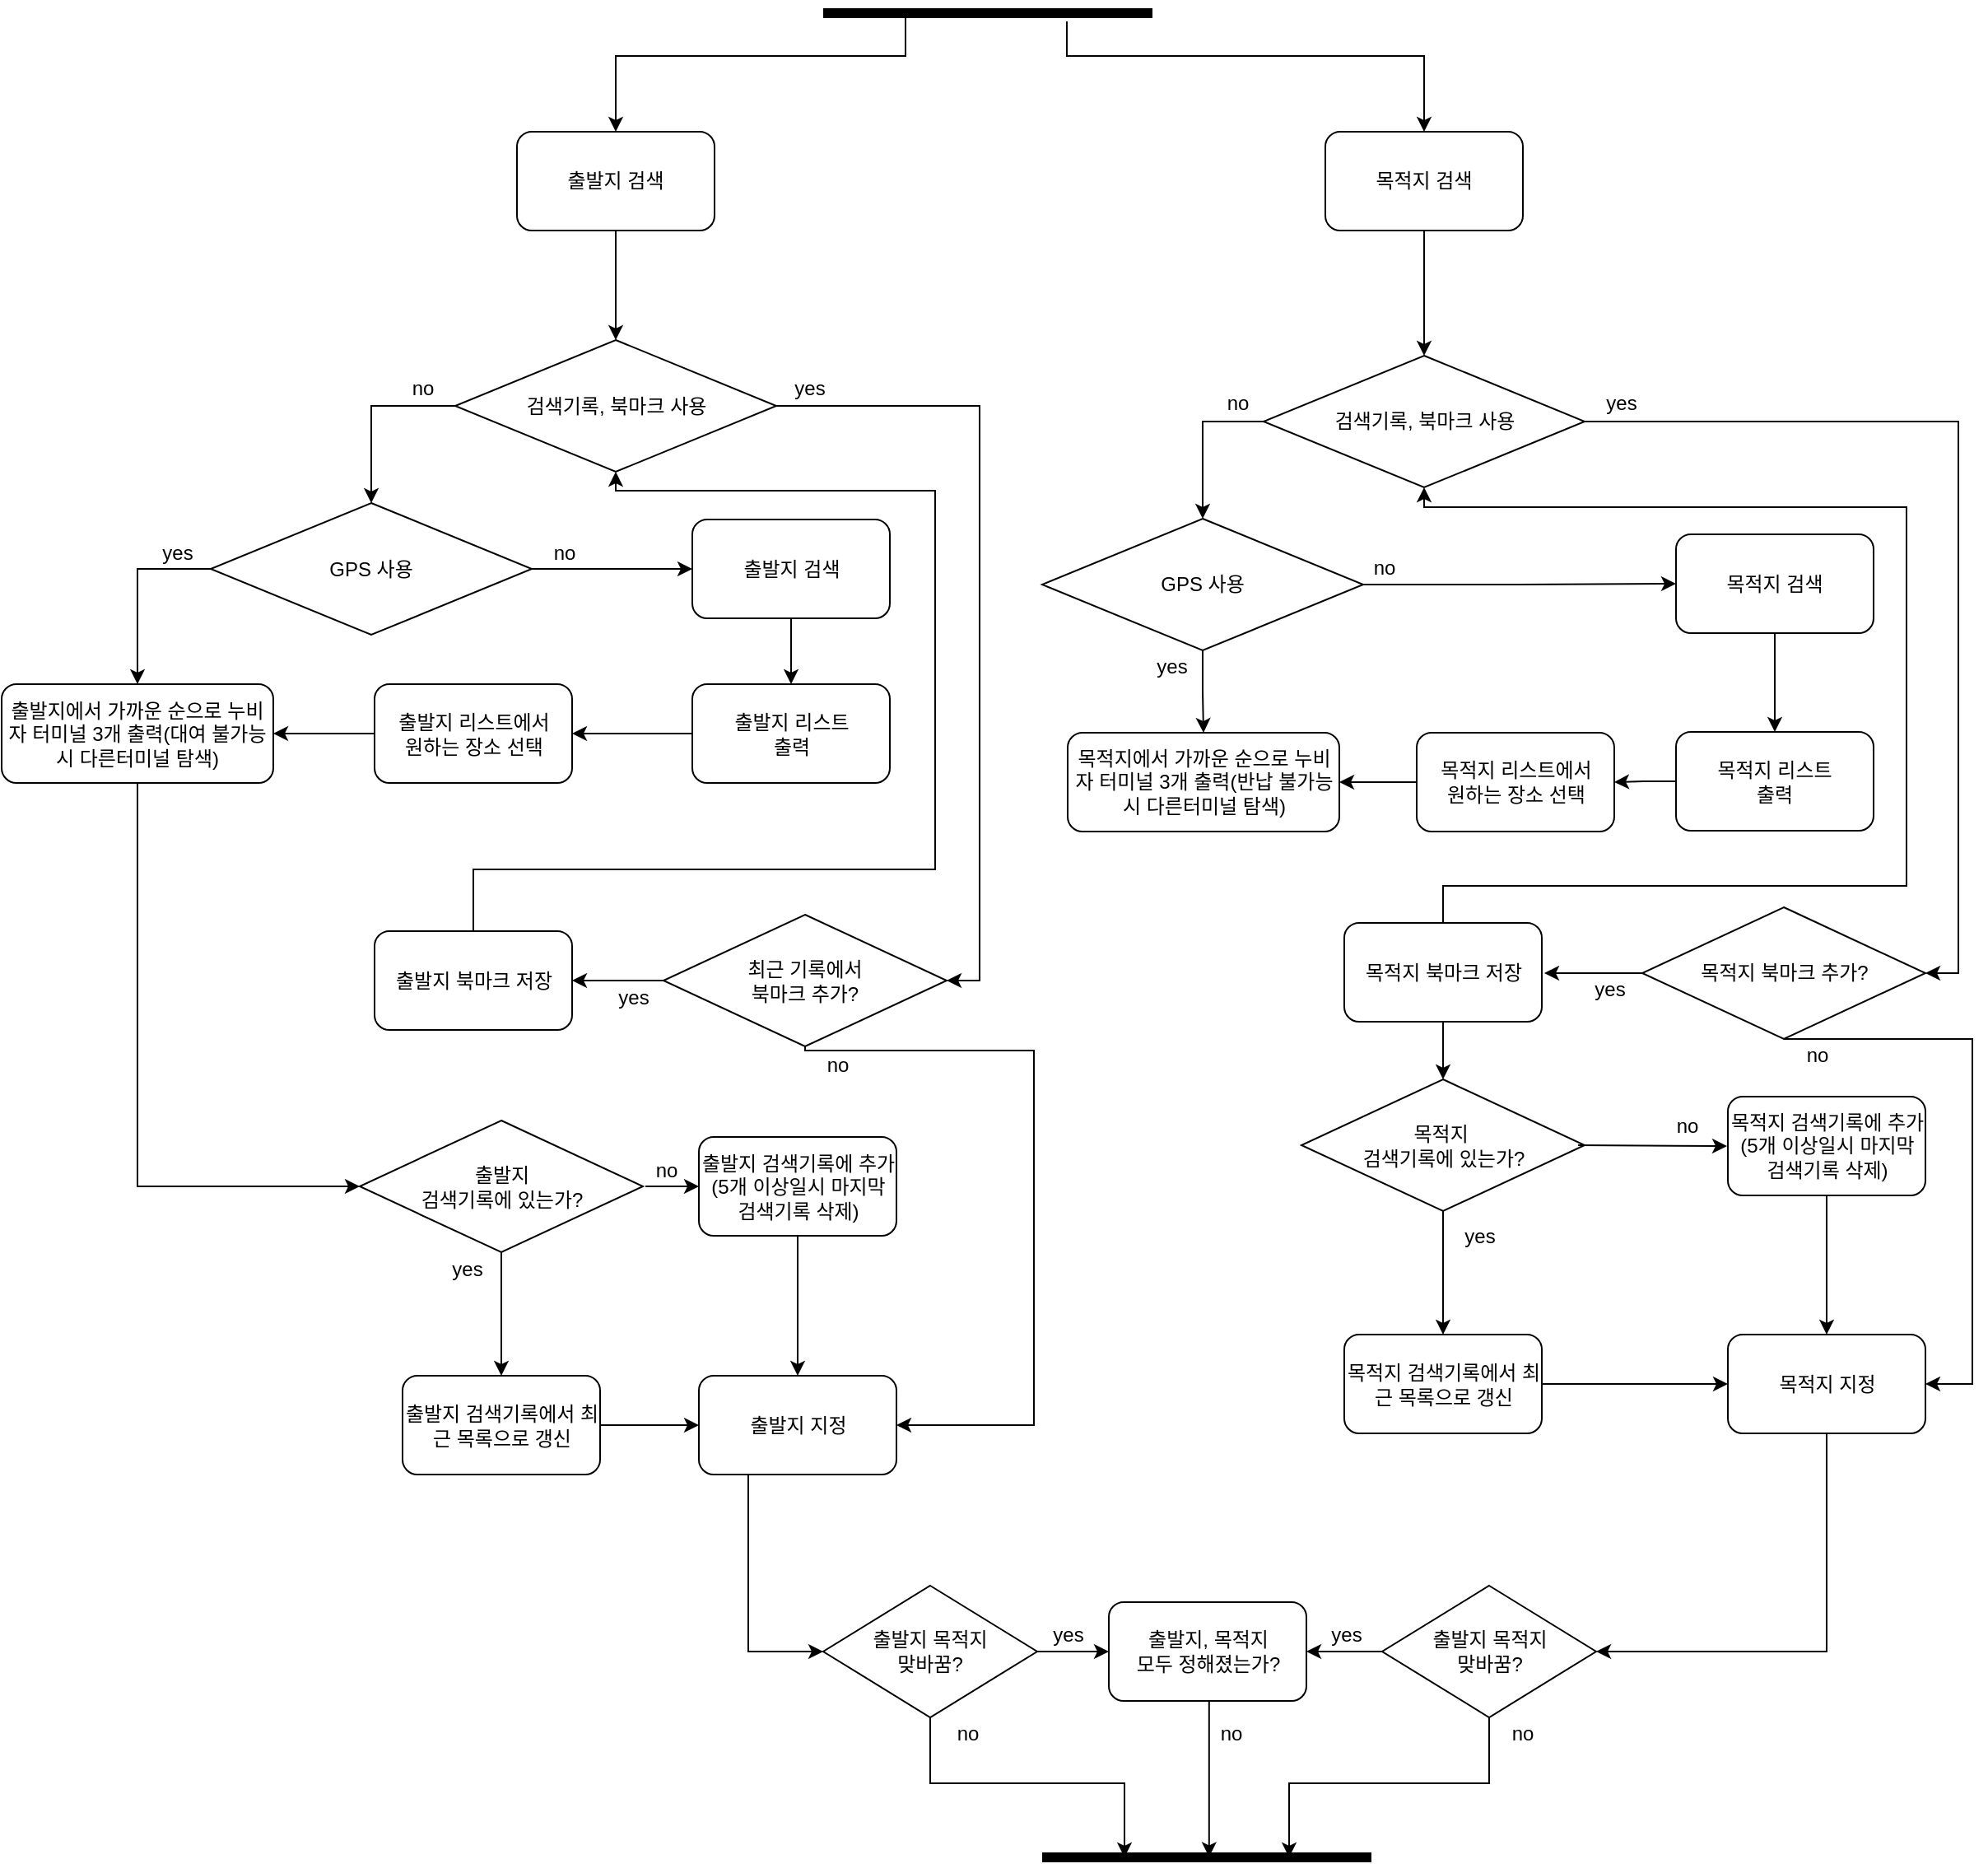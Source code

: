 <mxfile version="12.3.3" type="device" pages="1"><diagram id="d_gBUyUye-SpqFDQPkva" name="Page-1"><mxGraphModel dx="565" dy="331" grid="1" gridSize="10" guides="1" tooltips="1" connect="1" arrows="1" fold="1" page="1" pageScale="1" pageWidth="827" pageHeight="1169" math="0" shadow="0"><root><mxCell id="0"/><mxCell id="1" parent="0"/><mxCell id="pzYKINCu5RHgglE9P3r1-1" style="edgeStyle=orthogonalEdgeStyle;rounded=0;orthogonalLoop=1;jettySize=auto;html=1;exitX=0.25;exitY=0.5;exitDx=0;exitDy=0;exitPerimeter=0;entryX=0.5;entryY=0;entryDx=0;entryDy=0;strokeColor=#000000;" parent="1" source="pzYKINCu5RHgglE9P3r1-3" target="pzYKINCu5RHgglE9P3r1-5" edge="1"><mxGeometry relative="1" as="geometry"><mxPoint x="522" y="-2" as="sourcePoint"/><Array as="points"><mxPoint x="592" y="54"/><mxPoint x="416" y="54"/></Array></mxGeometry></mxCell><mxCell id="pzYKINCu5RHgglE9P3r1-2" style="edgeStyle=orthogonalEdgeStyle;rounded=0;orthogonalLoop=1;jettySize=auto;html=1;entryX=0.5;entryY=0;entryDx=0;entryDy=0;" parent="1" source="pzYKINCu5RHgglE9P3r1-3" target="pzYKINCu5RHgglE9P3r1-7" edge="1"><mxGeometry relative="1" as="geometry"><Array as="points"><mxPoint x="690" y="54"/><mxPoint x="907" y="54"/></Array></mxGeometry></mxCell><mxCell id="pzYKINCu5RHgglE9P3r1-3" value="" style="shape=line;html=1;strokeWidth=6;strokeColor=#000000;" parent="1" vertex="1"><mxGeometry x="542" y="23" width="200" height="10" as="geometry"/></mxCell><mxCell id="pzYKINCu5RHgglE9P3r1-4" style="edgeStyle=orthogonalEdgeStyle;rounded=0;orthogonalLoop=1;jettySize=auto;html=1;exitX=0.5;exitY=1;exitDx=0;exitDy=0;entryX=0.5;entryY=0;entryDx=0;entryDy=0;" parent="1" source="pzYKINCu5RHgglE9P3r1-5" target="pzYKINCu5RHgglE9P3r1-10" edge="1"><mxGeometry relative="1" as="geometry"/></mxCell><mxCell id="pzYKINCu5RHgglE9P3r1-5" value="출발지 검색" style="rounded=1;whiteSpace=wrap;html=1;" parent="1" vertex="1"><mxGeometry x="356" y="100" width="120" height="60" as="geometry"/></mxCell><mxCell id="pzYKINCu5RHgglE9P3r1-6" style="edgeStyle=orthogonalEdgeStyle;rounded=0;orthogonalLoop=1;jettySize=auto;html=1;entryX=0.5;entryY=0;entryDx=0;entryDy=0;strokeColor=#000000;" parent="1" source="pzYKINCu5RHgglE9P3r1-7" target="pzYKINCu5RHgglE9P3r1-36" edge="1"><mxGeometry relative="1" as="geometry"/></mxCell><mxCell id="pzYKINCu5RHgglE9P3r1-7" value="목적지 검색" style="rounded=1;whiteSpace=wrap;html=1;" parent="1" vertex="1"><mxGeometry x="847" y="100" width="120" height="60" as="geometry"/></mxCell><mxCell id="pzYKINCu5RHgglE9P3r1-8" style="edgeStyle=orthogonalEdgeStyle;rounded=0;orthogonalLoop=1;jettySize=auto;html=1;exitX=0;exitY=0.5;exitDx=0;exitDy=0;entryX=0.5;entryY=0;entryDx=0;entryDy=0;strokeColor=#000000;" parent="1" source="pzYKINCu5RHgglE9P3r1-10" target="pzYKINCu5RHgglE9P3r1-13" edge="1"><mxGeometry relative="1" as="geometry"/></mxCell><mxCell id="pzYKINCu5RHgglE9P3r1-9" style="edgeStyle=orthogonalEdgeStyle;rounded=0;orthogonalLoop=1;jettySize=auto;html=1;entryX=1;entryY=0.5;entryDx=0;entryDy=0;" parent="1" source="pzYKINCu5RHgglE9P3r1-10" target="pzYKINCu5RHgglE9P3r1-88" edge="1"><mxGeometry relative="1" as="geometry"><Array as="points"><mxPoint x="637" y="267"/><mxPoint x="637" y="616"/></Array></mxGeometry></mxCell><mxCell id="pzYKINCu5RHgglE9P3r1-10" value="검색기록, 북마크 사용" style="rhombus;whiteSpace=wrap;html=1;" parent="1" vertex="1"><mxGeometry x="318.5" y="226.5" width="195" height="80" as="geometry"/></mxCell><mxCell id="pzYKINCu5RHgglE9P3r1-11" style="edgeStyle=orthogonalEdgeStyle;rounded=0;orthogonalLoop=1;jettySize=auto;html=1;exitX=0;exitY=0.5;exitDx=0;exitDy=0;entryX=0.5;entryY=0;entryDx=0;entryDy=0;strokeColor=#000000;" parent="1" source="pzYKINCu5RHgglE9P3r1-13" target="pzYKINCu5RHgglE9P3r1-21" edge="1"><mxGeometry relative="1" as="geometry"><mxPoint x="-39.333" y="435.667" as="targetPoint"/></mxGeometry></mxCell><mxCell id="pzYKINCu5RHgglE9P3r1-12" style="edgeStyle=orthogonalEdgeStyle;rounded=0;orthogonalLoop=1;jettySize=auto;html=1;entryX=0;entryY=0.5;entryDx=0;entryDy=0;" parent="1" source="pzYKINCu5RHgglE9P3r1-13" target="pzYKINCu5RHgglE9P3r1-19" edge="1"><mxGeometry relative="1" as="geometry"/></mxCell><mxCell id="pzYKINCu5RHgglE9P3r1-13" value="GPS 사용" style="rhombus;whiteSpace=wrap;html=1;" parent="1" vertex="1"><mxGeometry x="170" y="325.5" width="195" height="80" as="geometry"/></mxCell><mxCell id="pzYKINCu5RHgglE9P3r1-14" value="yes" style="text;html=1;strokeColor=none;fillColor=none;align=center;verticalAlign=middle;whiteSpace=wrap;rounded=0;" parent="1" vertex="1"><mxGeometry x="130" y="345.5" width="40" height="20" as="geometry"/></mxCell><mxCell id="pzYKINCu5RHgglE9P3r1-15" value="yes" style="text;html=1;strokeColor=none;fillColor=none;align=center;verticalAlign=middle;whiteSpace=wrap;rounded=0;" parent="1" vertex="1"><mxGeometry x="513.5" y="245.5" width="40" height="20" as="geometry"/></mxCell><mxCell id="pzYKINCu5RHgglE9P3r1-16" value="no" style="text;html=1;strokeColor=none;fillColor=none;align=center;verticalAlign=middle;whiteSpace=wrap;rounded=0;" parent="1" vertex="1"><mxGeometry x="278.5" y="245.5" width="40" height="20" as="geometry"/></mxCell><mxCell id="pzYKINCu5RHgglE9P3r1-17" value="no" style="text;html=1;strokeColor=none;fillColor=none;align=center;verticalAlign=middle;whiteSpace=wrap;rounded=0;" parent="1" vertex="1"><mxGeometry x="365" y="345.5" width="40" height="20" as="geometry"/></mxCell><mxCell id="pzYKINCu5RHgglE9P3r1-18" style="edgeStyle=orthogonalEdgeStyle;rounded=0;orthogonalLoop=1;jettySize=auto;html=1;" parent="1" source="pzYKINCu5RHgglE9P3r1-19" target="pzYKINCu5RHgglE9P3r1-77" edge="1"><mxGeometry relative="1" as="geometry"/></mxCell><mxCell id="pzYKINCu5RHgglE9P3r1-19" value="출발지 검색" style="rounded=1;whiteSpace=wrap;html=1;" parent="1" vertex="1"><mxGeometry x="462.5" y="335.5" width="120" height="60" as="geometry"/></mxCell><mxCell id="pzYKINCu5RHgglE9P3r1-20" style="edgeStyle=orthogonalEdgeStyle;rounded=0;orthogonalLoop=1;jettySize=auto;html=1;entryX=0;entryY=0.5;entryDx=0;entryDy=0;" parent="1" source="pzYKINCu5RHgglE9P3r1-21" target="pzYKINCu5RHgglE9P3r1-23" edge="1"><mxGeometry relative="1" as="geometry"><Array as="points"><mxPoint x="126" y="741"/></Array></mxGeometry></mxCell><mxCell id="pzYKINCu5RHgglE9P3r1-21" value="출발지에서 가까운 순으로 누비자 터미널 3개 출력(대여 불가능 시 다른터미널 탐색)" style="rounded=1;whiteSpace=wrap;html=1;" parent="1" vertex="1"><mxGeometry x="43" y="435.5" width="165" height="60" as="geometry"/></mxCell><mxCell id="pzYKINCu5RHgglE9P3r1-22" style="edgeStyle=orthogonalEdgeStyle;rounded=0;orthogonalLoop=1;jettySize=auto;html=1;entryX=0.5;entryY=0;entryDx=0;entryDy=0;strokeColor=#000000;" parent="1" source="pzYKINCu5RHgglE9P3r1-23" target="pzYKINCu5RHgglE9P3r1-31" edge="1"><mxGeometry relative="1" as="geometry"/></mxCell><mxCell id="pzYKINCu5RHgglE9P3r1-23" value="출발지 &lt;br&gt;검색기록에 있는가?" style="rhombus;whiteSpace=wrap;html=1;" parent="1" vertex="1"><mxGeometry x="260.5" y="700.5" width="172" height="80" as="geometry"/></mxCell><mxCell id="pzYKINCu5RHgglE9P3r1-24" style="edgeStyle=orthogonalEdgeStyle;rounded=0;orthogonalLoop=1;jettySize=auto;html=1;entryX=0.5;entryY=0;entryDx=0;entryDy=0;strokeColor=#000000;" parent="1" source="pzYKINCu5RHgglE9P3r1-25" target="pzYKINCu5RHgglE9P3r1-33" edge="1"><mxGeometry relative="1" as="geometry"/></mxCell><mxCell id="pzYKINCu5RHgglE9P3r1-25" value="출발지 검색기록에 추가(5개 이상일시 마지막 검색기록 삭제)" style="rounded=1;whiteSpace=wrap;html=1;" parent="1" vertex="1"><mxGeometry x="466.5" y="710.5" width="120" height="60" as="geometry"/></mxCell><mxCell id="pzYKINCu5RHgglE9P3r1-26" value="" style="endArrow=classic;html=1;entryX=0;entryY=0.5;entryDx=0;entryDy=0;" parent="1" target="pzYKINCu5RHgglE9P3r1-25" edge="1"><mxGeometry width="50" height="50" relative="1" as="geometry"><mxPoint x="434" y="740.5" as="sourcePoint"/><mxPoint x="164" y="750.5" as="targetPoint"/></mxGeometry></mxCell><mxCell id="pzYKINCu5RHgglE9P3r1-27" value="no" style="text;html=1;strokeColor=none;fillColor=none;align=center;verticalAlign=middle;whiteSpace=wrap;rounded=0;" parent="1" vertex="1"><mxGeometry x="426.5" y="720.5" width="40" height="20" as="geometry"/></mxCell><mxCell id="pzYKINCu5RHgglE9P3r1-28" style="edgeStyle=orthogonalEdgeStyle;rounded=0;orthogonalLoop=1;jettySize=auto;html=1;entryX=0.5;entryY=1;entryDx=0;entryDy=0;" parent="1" source="pzYKINCu5RHgglE9P3r1-29" target="pzYKINCu5RHgglE9P3r1-10" edge="1"><mxGeometry relative="1" as="geometry"><Array as="points"><mxPoint x="330" y="548"/><mxPoint x="610" y="548"/><mxPoint x="610" y="318"/><mxPoint x="416" y="318"/></Array></mxGeometry></mxCell><mxCell id="pzYKINCu5RHgglE9P3r1-29" value="출발지 북마크 저장" style="rounded=1;whiteSpace=wrap;html=1;" parent="1" vertex="1"><mxGeometry x="269.5" y="585.5" width="120" height="60" as="geometry"/></mxCell><mxCell id="pzYKINCu5RHgglE9P3r1-30" style="edgeStyle=orthogonalEdgeStyle;rounded=0;orthogonalLoop=1;jettySize=auto;html=1;entryX=0;entryY=0.5;entryDx=0;entryDy=0;strokeColor=#000000;" parent="1" source="pzYKINCu5RHgglE9P3r1-31" target="pzYKINCu5RHgglE9P3r1-33" edge="1"><mxGeometry relative="1" as="geometry"/></mxCell><mxCell id="pzYKINCu5RHgglE9P3r1-31" value="출발지 검색기록에서 최근 목록으로 갱신" style="rounded=1;whiteSpace=wrap;html=1;" parent="1" vertex="1"><mxGeometry x="286.5" y="855.5" width="120" height="60" as="geometry"/></mxCell><mxCell id="pzYKINCu5RHgglE9P3r1-32" style="edgeStyle=orthogonalEdgeStyle;rounded=0;orthogonalLoop=1;jettySize=auto;html=1;entryX=0;entryY=0.5;entryDx=0;entryDy=0;strokeColor=#000000;" parent="1" source="pzYKINCu5RHgglE9P3r1-33" target="pzYKINCu5RHgglE9P3r1-66" edge="1"><mxGeometry relative="1" as="geometry"><Array as="points"><mxPoint x="496.5" y="1022.5"/></Array></mxGeometry></mxCell><mxCell id="pzYKINCu5RHgglE9P3r1-33" value="출발지 지정" style="rounded=1;whiteSpace=wrap;html=1;strokeColor=#000000;" parent="1" vertex="1"><mxGeometry x="466.5" y="855.5" width="120" height="60" as="geometry"/></mxCell><mxCell id="pzYKINCu5RHgglE9P3r1-34" style="edgeStyle=orthogonalEdgeStyle;rounded=0;orthogonalLoop=1;jettySize=auto;html=1;entryX=0.5;entryY=0;entryDx=0;entryDy=0;strokeColor=#000000;" parent="1" target="pzYKINCu5RHgglE9P3r1-61" edge="1"><mxGeometry relative="1" as="geometry"><mxPoint x="813" y="276" as="sourcePoint"/><Array as="points"><mxPoint x="773" y="276"/></Array></mxGeometry></mxCell><mxCell id="pzYKINCu5RHgglE9P3r1-35" style="edgeStyle=orthogonalEdgeStyle;rounded=0;orthogonalLoop=1;jettySize=auto;html=1;entryX=1;entryY=0.5;entryDx=0;entryDy=0;" parent="1" source="pzYKINCu5RHgglE9P3r1-36" target="pzYKINCu5RHgglE9P3r1-50" edge="1"><mxGeometry relative="1" as="geometry"><mxPoint x="1220" y="608" as="targetPoint"/></mxGeometry></mxCell><mxCell id="pzYKINCu5RHgglE9P3r1-36" value="검색기록, 북마크 사용" style="rhombus;whiteSpace=wrap;html=1;" parent="1" vertex="1"><mxGeometry x="809.5" y="236" width="195" height="80" as="geometry"/></mxCell><mxCell id="pzYKINCu5RHgglE9P3r1-37" value="yes" style="text;html=1;strokeColor=none;fillColor=none;align=center;verticalAlign=middle;whiteSpace=wrap;rounded=0;" parent="1" vertex="1"><mxGeometry x="1007" y="255" width="40" height="20" as="geometry"/></mxCell><mxCell id="pzYKINCu5RHgglE9P3r1-38" value="no" style="text;html=1;strokeColor=none;fillColor=none;align=center;verticalAlign=middle;whiteSpace=wrap;rounded=0;" parent="1" vertex="1"><mxGeometry x="774" y="255" width="40" height="20" as="geometry"/></mxCell><mxCell id="pzYKINCu5RHgglE9P3r1-39" style="edgeStyle=orthogonalEdgeStyle;rounded=0;orthogonalLoop=1;jettySize=auto;html=1;entryX=0.5;entryY=0;entryDx=0;entryDy=0;" parent="1" source="pzYKINCu5RHgglE9P3r1-40" target="pzYKINCu5RHgglE9P3r1-81" edge="1"><mxGeometry relative="1" as="geometry"/></mxCell><mxCell id="pzYKINCu5RHgglE9P3r1-40" value="목적지 검색" style="rounded=1;whiteSpace=wrap;html=1;" parent="1" vertex="1"><mxGeometry x="1060" y="344.5" width="120" height="60" as="geometry"/></mxCell><mxCell id="pzYKINCu5RHgglE9P3r1-41" value="목적지에서 가까운 순으로 누비자 터미널 3개 출력(반납 불가능 시 다른터미널 탐색)" style="rounded=1;whiteSpace=wrap;html=1;" parent="1" vertex="1"><mxGeometry x="690.5" y="465" width="165" height="60" as="geometry"/></mxCell><mxCell id="pzYKINCu5RHgglE9P3r1-42" style="edgeStyle=orthogonalEdgeStyle;rounded=0;orthogonalLoop=1;jettySize=auto;html=1;entryX=0.5;entryY=0;entryDx=0;entryDy=0;strokeColor=#000000;" parent="1" source="pzYKINCu5RHgglE9P3r1-43" target="pzYKINCu5RHgglE9P3r1-55" edge="1"><mxGeometry relative="1" as="geometry"/></mxCell><mxCell id="pzYKINCu5RHgglE9P3r1-43" value="목적지&amp;nbsp;&lt;br&gt;검색기록에 있는가?" style="rhombus;whiteSpace=wrap;html=1;" parent="1" vertex="1"><mxGeometry x="832.5" y="675.5" width="172" height="80" as="geometry"/></mxCell><mxCell id="pzYKINCu5RHgglE9P3r1-44" style="edgeStyle=orthogonalEdgeStyle;rounded=0;orthogonalLoop=1;jettySize=auto;html=1;entryX=0.5;entryY=0;entryDx=0;entryDy=0;strokeColor=#000000;" parent="1" source="pzYKINCu5RHgglE9P3r1-45" target="pzYKINCu5RHgglE9P3r1-57" edge="1"><mxGeometry relative="1" as="geometry"/></mxCell><mxCell id="pzYKINCu5RHgglE9P3r1-45" value="목적지 검색기록에 추가(5개 이상일시 마지막 검색기록 삭제)" style="rounded=1;whiteSpace=wrap;html=1;" parent="1" vertex="1"><mxGeometry x="1091.5" y="686" width="120" height="60" as="geometry"/></mxCell><mxCell id="pzYKINCu5RHgglE9P3r1-46" value="" style="endArrow=classic;html=1;exitX=0.977;exitY=0.5;exitDx=0;exitDy=0;exitPerimeter=0;" parent="1" source="pzYKINCu5RHgglE9P3r1-43" edge="1"><mxGeometry width="50" height="50" relative="1" as="geometry"><mxPoint x="1108" y="716" as="sourcePoint"/><mxPoint x="1091" y="716" as="targetPoint"/></mxGeometry></mxCell><mxCell id="pzYKINCu5RHgglE9P3r1-47" value="no" style="text;html=1;strokeColor=none;fillColor=none;align=center;verticalAlign=middle;whiteSpace=wrap;rounded=0;" parent="1" vertex="1"><mxGeometry x="1047" y="691" width="40" height="25" as="geometry"/></mxCell><mxCell id="pzYKINCu5RHgglE9P3r1-48" style="edgeStyle=orthogonalEdgeStyle;rounded=0;orthogonalLoop=1;jettySize=auto;html=1;" parent="1" source="pzYKINCu5RHgglE9P3r1-50" edge="1"><mxGeometry relative="1" as="geometry"><mxPoint x="980" y="611" as="targetPoint"/></mxGeometry></mxCell><mxCell id="pzYKINCu5RHgglE9P3r1-49" style="edgeStyle=orthogonalEdgeStyle;rounded=0;orthogonalLoop=1;jettySize=auto;html=1;entryX=1;entryY=0.5;entryDx=0;entryDy=0;" parent="1" source="pzYKINCu5RHgglE9P3r1-50" target="pzYKINCu5RHgglE9P3r1-57" edge="1"><mxGeometry relative="1" as="geometry"><Array as="points"><mxPoint x="1240" y="651"/><mxPoint x="1240" y="861"/></Array></mxGeometry></mxCell><mxCell id="pzYKINCu5RHgglE9P3r1-50" value="목적지 북마크 추가?" style="rhombus;whiteSpace=wrap;html=1;" parent="1" vertex="1"><mxGeometry x="1039.5" y="571" width="172" height="80" as="geometry"/></mxCell><mxCell id="pzYKINCu5RHgglE9P3r1-51" style="edgeStyle=orthogonalEdgeStyle;rounded=0;orthogonalLoop=1;jettySize=auto;html=1;entryX=0.5;entryY=0;entryDx=0;entryDy=0;strokeColor=#000000;" parent="1" source="pzYKINCu5RHgglE9P3r1-53" target="pzYKINCu5RHgglE9P3r1-43" edge="1"><mxGeometry relative="1" as="geometry"/></mxCell><mxCell id="pzYKINCu5RHgglE9P3r1-52" style="edgeStyle=orthogonalEdgeStyle;rounded=0;orthogonalLoop=1;jettySize=auto;html=1;entryX=0.5;entryY=1;entryDx=0;entryDy=0;" parent="1" source="pzYKINCu5RHgglE9P3r1-53" target="pzYKINCu5RHgglE9P3r1-36" edge="1"><mxGeometry relative="1" as="geometry"><Array as="points"><mxPoint x="919" y="558"/><mxPoint x="1200" y="558"/><mxPoint x="1200" y="328"/><mxPoint x="907" y="328"/></Array></mxGeometry></mxCell><mxCell id="pzYKINCu5RHgglE9P3r1-53" value="목적지 북마크 저장" style="rounded=1;whiteSpace=wrap;html=1;" parent="1" vertex="1"><mxGeometry x="858.5" y="580.5" width="120" height="60" as="geometry"/></mxCell><mxCell id="pzYKINCu5RHgglE9P3r1-54" style="edgeStyle=orthogonalEdgeStyle;rounded=0;orthogonalLoop=1;jettySize=auto;html=1;" parent="1" source="pzYKINCu5RHgglE9P3r1-55" target="pzYKINCu5RHgglE9P3r1-57" edge="1"><mxGeometry relative="1" as="geometry"/></mxCell><mxCell id="pzYKINCu5RHgglE9P3r1-55" value="목적지 검색기록에서 최근 목록으로 갱신" style="rounded=1;whiteSpace=wrap;html=1;" parent="1" vertex="1"><mxGeometry x="858.5" y="830.5" width="120" height="60" as="geometry"/></mxCell><mxCell id="pzYKINCu5RHgglE9P3r1-56" style="edgeStyle=orthogonalEdgeStyle;rounded=0;orthogonalLoop=1;jettySize=auto;html=1;entryX=1;entryY=0.5;entryDx=0;entryDy=0;strokeColor=#000000;" parent="1" source="pzYKINCu5RHgglE9P3r1-57" target="pzYKINCu5RHgglE9P3r1-69" edge="1"><mxGeometry relative="1" as="geometry"><Array as="points"><mxPoint x="1152" y="1023"/></Array></mxGeometry></mxCell><mxCell id="pzYKINCu5RHgglE9P3r1-57" value="목적지 지정" style="rounded=1;whiteSpace=wrap;html=1;strokeColor=#000000;" parent="1" vertex="1"><mxGeometry x="1091.5" y="830.5" width="120" height="60" as="geometry"/></mxCell><mxCell id="pzYKINCu5RHgglE9P3r1-58" value="" style="shape=line;html=1;strokeWidth=6;strokeColor=#000000;" parent="1" vertex="1"><mxGeometry x="675" y="1143" width="200" height="10" as="geometry"/></mxCell><mxCell id="pzYKINCu5RHgglE9P3r1-59" style="edgeStyle=orthogonalEdgeStyle;rounded=0;orthogonalLoop=1;jettySize=auto;html=1;entryX=0.5;entryY=0;entryDx=0;entryDy=0;strokeColor=#000000;" parent="1" source="pzYKINCu5RHgglE9P3r1-61" target="pzYKINCu5RHgglE9P3r1-41" edge="1"><mxGeometry relative="1" as="geometry"/></mxCell><mxCell id="pzYKINCu5RHgglE9P3r1-60" style="edgeStyle=orthogonalEdgeStyle;rounded=0;orthogonalLoop=1;jettySize=auto;html=1;entryX=0;entryY=0.5;entryDx=0;entryDy=0;" parent="1" source="pzYKINCu5RHgglE9P3r1-61" target="pzYKINCu5RHgglE9P3r1-40" edge="1"><mxGeometry relative="1" as="geometry"><mxPoint x="1043.5" y="375" as="targetPoint"/></mxGeometry></mxCell><mxCell id="pzYKINCu5RHgglE9P3r1-61" value="GPS 사용" style="rhombus;whiteSpace=wrap;html=1;" parent="1" vertex="1"><mxGeometry x="675" y="335" width="195" height="80" as="geometry"/></mxCell><mxCell id="pzYKINCu5RHgglE9P3r1-62" value="no" style="text;html=1;strokeColor=none;fillColor=none;align=center;verticalAlign=middle;whiteSpace=wrap;rounded=0;" parent="1" vertex="1"><mxGeometry x="862.5" y="355" width="40" height="20" as="geometry"/></mxCell><mxCell id="pzYKINCu5RHgglE9P3r1-63" value="yes" style="text;html=1;strokeColor=none;fillColor=none;align=center;verticalAlign=middle;whiteSpace=wrap;rounded=0;" parent="1" vertex="1"><mxGeometry x="734" y="415" width="40" height="20" as="geometry"/></mxCell><mxCell id="pzYKINCu5RHgglE9P3r1-64" style="edgeStyle=orthogonalEdgeStyle;rounded=0;orthogonalLoop=1;jettySize=auto;html=1;entryX=0.25;entryY=0.5;entryDx=0;entryDy=0;entryPerimeter=0;exitX=0.5;exitY=1;exitDx=0;exitDy=0;" parent="1" source="pzYKINCu5RHgglE9P3r1-66" target="pzYKINCu5RHgglE9P3r1-58" edge="1"><mxGeometry relative="1" as="geometry"><Array as="points"><mxPoint x="607" y="1103"/><mxPoint x="725" y="1103"/></Array></mxGeometry></mxCell><mxCell id="pzYKINCu5RHgglE9P3r1-65" style="edgeStyle=orthogonalEdgeStyle;rounded=0;orthogonalLoop=1;jettySize=auto;html=1;entryX=0;entryY=0.5;entryDx=0;entryDy=0;" parent="1" source="pzYKINCu5RHgglE9P3r1-66" target="pzYKINCu5RHgglE9P3r1-73" edge="1"><mxGeometry relative="1" as="geometry"/></mxCell><mxCell id="pzYKINCu5RHgglE9P3r1-66" value="출발지 목적지&lt;br&gt;맞바꿈?" style="rhombus;whiteSpace=wrap;html=1;strokeColor=#000000;" parent="1" vertex="1"><mxGeometry x="542" y="983" width="130" height="80" as="geometry"/></mxCell><mxCell id="pzYKINCu5RHgglE9P3r1-67" style="edgeStyle=orthogonalEdgeStyle;rounded=0;orthogonalLoop=1;jettySize=auto;html=1;entryX=0.75;entryY=0.5;entryDx=0;entryDy=0;entryPerimeter=0;exitX=0.5;exitY=1;exitDx=0;exitDy=0;" parent="1" source="pzYKINCu5RHgglE9P3r1-69" target="pzYKINCu5RHgglE9P3r1-58" edge="1"><mxGeometry relative="1" as="geometry"><Array as="points"><mxPoint x="947" y="1103"/><mxPoint x="825" y="1103"/></Array></mxGeometry></mxCell><mxCell id="pzYKINCu5RHgglE9P3r1-68" style="edgeStyle=orthogonalEdgeStyle;rounded=0;orthogonalLoop=1;jettySize=auto;html=1;entryX=1;entryY=0.5;entryDx=0;entryDy=0;" parent="1" source="pzYKINCu5RHgglE9P3r1-69" target="pzYKINCu5RHgglE9P3r1-73" edge="1"><mxGeometry relative="1" as="geometry"/></mxCell><mxCell id="pzYKINCu5RHgglE9P3r1-69" value="출발지 목적지&lt;br&gt;맞바꿈?" style="rhombus;whiteSpace=wrap;html=1;strokeColor=#000000;" parent="1" vertex="1"><mxGeometry x="881.5" y="983" width="130" height="80" as="geometry"/></mxCell><mxCell id="pzYKINCu5RHgglE9P3r1-70" value="no" style="text;html=1;strokeColor=none;fillColor=none;align=center;verticalAlign=middle;whiteSpace=wrap;rounded=0;" parent="1" vertex="1"><mxGeometry x="946.5" y="1063" width="40" height="20" as="geometry"/></mxCell><mxCell id="pzYKINCu5RHgglE9P3r1-71" value="no" style="text;html=1;strokeColor=none;fillColor=none;align=center;verticalAlign=middle;whiteSpace=wrap;rounded=0;" parent="1" vertex="1"><mxGeometry x="609.5" y="1063" width="40" height="20" as="geometry"/></mxCell><mxCell id="pzYKINCu5RHgglE9P3r1-72" style="edgeStyle=orthogonalEdgeStyle;rounded=0;orthogonalLoop=1;jettySize=auto;html=1;entryX=0.507;entryY=0.471;entryDx=0;entryDy=0;entryPerimeter=0;" parent="1" source="pzYKINCu5RHgglE9P3r1-73" target="pzYKINCu5RHgglE9P3r1-58" edge="1"><mxGeometry relative="1" as="geometry"><Array as="points"><mxPoint x="776" y="1098"/></Array></mxGeometry></mxCell><mxCell id="pzYKINCu5RHgglE9P3r1-73" value="출발지, 목적지&lt;br&gt;모두 정해졌는가?" style="rounded=1;whiteSpace=wrap;html=1;strokeColor=#000000;" parent="1" vertex="1"><mxGeometry x="715.5" y="993" width="120" height="60" as="geometry"/></mxCell><mxCell id="pzYKINCu5RHgglE9P3r1-74" value="yes" style="text;html=1;strokeColor=none;fillColor=none;align=center;verticalAlign=middle;whiteSpace=wrap;rounded=0;" parent="1" vertex="1"><mxGeometry x="670.5" y="1003" width="40" height="20" as="geometry"/></mxCell><mxCell id="pzYKINCu5RHgglE9P3r1-75" value="yes" style="text;html=1;strokeColor=none;fillColor=none;align=center;verticalAlign=middle;whiteSpace=wrap;rounded=0;" parent="1" vertex="1"><mxGeometry x="840" y="1003" width="40" height="20" as="geometry"/></mxCell><mxCell id="pzYKINCu5RHgglE9P3r1-76" style="edgeStyle=orthogonalEdgeStyle;rounded=0;orthogonalLoop=1;jettySize=auto;html=1;entryX=1;entryY=0.5;entryDx=0;entryDy=0;" parent="1" source="pzYKINCu5RHgglE9P3r1-77" target="pzYKINCu5RHgglE9P3r1-79" edge="1"><mxGeometry relative="1" as="geometry"/></mxCell><mxCell id="pzYKINCu5RHgglE9P3r1-77" value="출발지 리스트&lt;br&gt;출력" style="rounded=1;whiteSpace=wrap;html=1;" parent="1" vertex="1"><mxGeometry x="462.5" y="435.5" width="120" height="60" as="geometry"/></mxCell><mxCell id="pzYKINCu5RHgglE9P3r1-78" style="edgeStyle=orthogonalEdgeStyle;rounded=0;orthogonalLoop=1;jettySize=auto;html=1;" parent="1" source="pzYKINCu5RHgglE9P3r1-79" target="pzYKINCu5RHgglE9P3r1-21" edge="1"><mxGeometry relative="1" as="geometry"/></mxCell><mxCell id="pzYKINCu5RHgglE9P3r1-79" value="출발지 리스트에서&lt;br&gt;원하는 장소 선택" style="rounded=1;whiteSpace=wrap;html=1;" parent="1" vertex="1"><mxGeometry x="269.5" y="435.5" width="120" height="60" as="geometry"/></mxCell><mxCell id="pzYKINCu5RHgglE9P3r1-80" style="edgeStyle=orthogonalEdgeStyle;rounded=0;orthogonalLoop=1;jettySize=auto;html=1;entryX=1;entryY=0.5;entryDx=0;entryDy=0;" parent="1" source="pzYKINCu5RHgglE9P3r1-81" target="pzYKINCu5RHgglE9P3r1-83" edge="1"><mxGeometry relative="1" as="geometry"/></mxCell><mxCell id="pzYKINCu5RHgglE9P3r1-81" value="목적지 리스트&lt;br&gt;출력" style="rounded=1;whiteSpace=wrap;html=1;" parent="1" vertex="1"><mxGeometry x="1060" y="464.5" width="120" height="60" as="geometry"/></mxCell><mxCell id="pzYKINCu5RHgglE9P3r1-82" style="edgeStyle=orthogonalEdgeStyle;rounded=0;orthogonalLoop=1;jettySize=auto;html=1;entryX=1;entryY=0.5;entryDx=0;entryDy=0;" parent="1" source="pzYKINCu5RHgglE9P3r1-83" target="pzYKINCu5RHgglE9P3r1-41" edge="1"><mxGeometry relative="1" as="geometry"/></mxCell><mxCell id="pzYKINCu5RHgglE9P3r1-83" value="목적지 리스트에서&lt;br&gt;원하는 장소 선택" style="rounded=1;whiteSpace=wrap;html=1;" parent="1" vertex="1"><mxGeometry x="902.5" y="465" width="120" height="60" as="geometry"/></mxCell><mxCell id="pzYKINCu5RHgglE9P3r1-84" value="yes" style="text;html=1;strokeColor=none;fillColor=none;align=center;verticalAlign=middle;whiteSpace=wrap;rounded=0;" parent="1" vertex="1"><mxGeometry x="921" y="761" width="40" height="20" as="geometry"/></mxCell><mxCell id="pzYKINCu5RHgglE9P3r1-85" value="yes" style="text;html=1;strokeColor=none;fillColor=none;align=center;verticalAlign=middle;whiteSpace=wrap;rounded=0;" parent="1" vertex="1"><mxGeometry x="306" y="780.5" width="40" height="20" as="geometry"/></mxCell><mxCell id="pzYKINCu5RHgglE9P3r1-86" value="" style="edgeStyle=orthogonalEdgeStyle;rounded=0;orthogonalLoop=1;jettySize=auto;html=1;" parent="1" source="pzYKINCu5RHgglE9P3r1-88" target="pzYKINCu5RHgglE9P3r1-29" edge="1"><mxGeometry relative="1" as="geometry"/></mxCell><mxCell id="pzYKINCu5RHgglE9P3r1-87" style="edgeStyle=orthogonalEdgeStyle;rounded=0;orthogonalLoop=1;jettySize=auto;html=1;entryX=1;entryY=0.5;entryDx=0;entryDy=0;" parent="1" source="pzYKINCu5RHgglE9P3r1-88" target="pzYKINCu5RHgglE9P3r1-33" edge="1"><mxGeometry relative="1" as="geometry"><Array as="points"><mxPoint x="531" y="658"/><mxPoint x="670" y="658"/><mxPoint x="670" y="886"/></Array></mxGeometry></mxCell><mxCell id="pzYKINCu5RHgglE9P3r1-88" value="최근 기록에서&lt;br&gt;북마크 추가?" style="rhombus;whiteSpace=wrap;html=1;" parent="1" vertex="1"><mxGeometry x="445" y="575.5" width="172" height="80" as="geometry"/></mxCell><mxCell id="pzYKINCu5RHgglE9P3r1-89" value="yes" style="text;html=1;strokeColor=none;fillColor=none;align=center;verticalAlign=middle;whiteSpace=wrap;rounded=0;" parent="1" vertex="1"><mxGeometry x="406.5" y="615.5" width="40" height="20" as="geometry"/></mxCell><mxCell id="pzYKINCu5RHgglE9P3r1-90" value="no" style="text;html=1;strokeColor=none;fillColor=none;align=center;verticalAlign=middle;whiteSpace=wrap;rounded=0;" parent="1" vertex="1"><mxGeometry x="531" y="657" width="40" height="20" as="geometry"/></mxCell><mxCell id="pzYKINCu5RHgglE9P3r1-91" value="no" style="text;html=1;strokeColor=none;fillColor=none;align=center;verticalAlign=middle;whiteSpace=wrap;rounded=0;" parent="1" vertex="1"><mxGeometry x="1125.5" y="651" width="40" height="20" as="geometry"/></mxCell><mxCell id="pzYKINCu5RHgglE9P3r1-92" value="yes" style="text;html=1;strokeColor=none;fillColor=none;align=center;verticalAlign=middle;whiteSpace=wrap;rounded=0;" parent="1" vertex="1"><mxGeometry x="999.5" y="610.5" width="40" height="20" as="geometry"/></mxCell><mxCell id="DLaa_56v6VVBbN5x1scq-4" value="no" style="text;html=1;strokeColor=none;fillColor=none;align=center;verticalAlign=middle;whiteSpace=wrap;rounded=0;" vertex="1" parent="1"><mxGeometry x="769.5" y="1063" width="40" height="20" as="geometry"/></mxCell></root></mxGraphModel></diagram></mxfile>